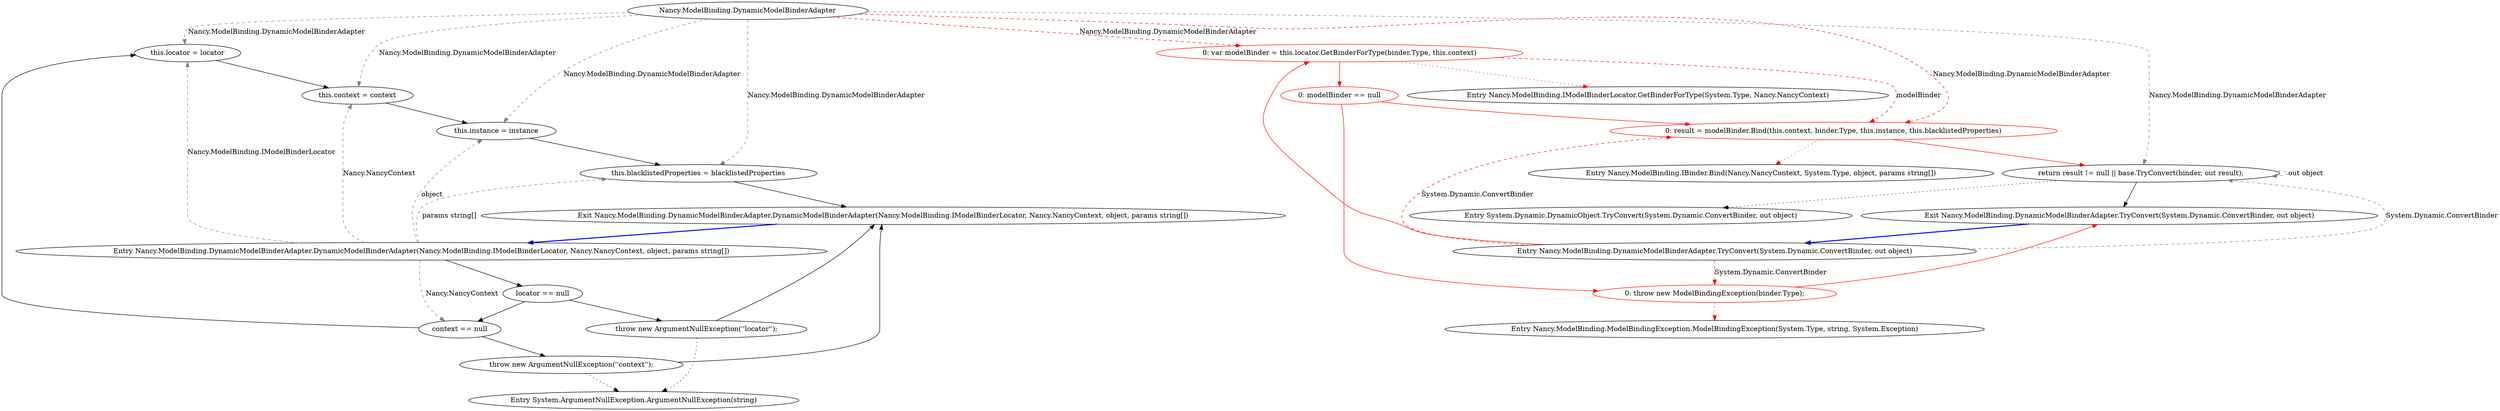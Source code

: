 digraph  {
n22 [label="Nancy.ModelBinding.DynamicModelBinderAdapter", span=""];
n0 [cluster="Nancy.ModelBinding.DynamicModelBinderAdapter.DynamicModelBinderAdapter(Nancy.ModelBinding.IModelBinderLocator, Nancy.NancyContext, object, params string[])", label="Entry Nancy.ModelBinding.DynamicModelBinderAdapter.DynamicModelBinderAdapter(Nancy.ModelBinding.IModelBinderLocator, Nancy.NancyContext, object, params string[])", span="36-36"];
n1 [cluster="Nancy.ModelBinding.DynamicModelBinderAdapter.DynamicModelBinderAdapter(Nancy.ModelBinding.IModelBinderLocator, Nancy.NancyContext, object, params string[])", label="locator == null", span="38-38"];
n3 [cluster="Nancy.ModelBinding.DynamicModelBinderAdapter.DynamicModelBinderAdapter(Nancy.ModelBinding.IModelBinderLocator, Nancy.NancyContext, object, params string[])", label="context == null", span="43-43"];
n5 [cluster="Nancy.ModelBinding.DynamicModelBinderAdapter.DynamicModelBinderAdapter(Nancy.ModelBinding.IModelBinderLocator, Nancy.NancyContext, object, params string[])", label="this.locator = locator", span="48-48"];
n6 [cluster="Nancy.ModelBinding.DynamicModelBinderAdapter.DynamicModelBinderAdapter(Nancy.ModelBinding.IModelBinderLocator, Nancy.NancyContext, object, params string[])", label="this.context = context", span="49-49"];
n7 [cluster="Nancy.ModelBinding.DynamicModelBinderAdapter.DynamicModelBinderAdapter(Nancy.ModelBinding.IModelBinderLocator, Nancy.NancyContext, object, params string[])", label="this.instance = instance", span="50-50"];
n8 [cluster="Nancy.ModelBinding.DynamicModelBinderAdapter.DynamicModelBinderAdapter(Nancy.ModelBinding.IModelBinderLocator, Nancy.NancyContext, object, params string[])", label="this.blacklistedProperties = blacklistedProperties", span="51-51"];
n2 [cluster="Nancy.ModelBinding.DynamicModelBinderAdapter.DynamicModelBinderAdapter(Nancy.ModelBinding.IModelBinderLocator, Nancy.NancyContext, object, params string[])", label="throw new ArgumentNullException(''locator'');", span="40-40"];
n4 [cluster="Nancy.ModelBinding.DynamicModelBinderAdapter.DynamicModelBinderAdapter(Nancy.ModelBinding.IModelBinderLocator, Nancy.NancyContext, object, params string[])", label="throw new ArgumentNullException(''context'');", span="45-45"];
n9 [cluster="Nancy.ModelBinding.DynamicModelBinderAdapter.DynamicModelBinderAdapter(Nancy.ModelBinding.IModelBinderLocator, Nancy.NancyContext, object, params string[])", label="Exit Nancy.ModelBinding.DynamicModelBinderAdapter.DynamicModelBinderAdapter(Nancy.ModelBinding.IModelBinderLocator, Nancy.NancyContext, object, params string[])", span="36-36"];
n10 [cluster="System.ArgumentNullException.ArgumentNullException(string)", label="Entry System.ArgumentNullException.ArgumentNullException(string)", span="0-0"];
n11 [cluster="Nancy.ModelBinding.DynamicModelBinderAdapter.TryConvert(System.Dynamic.ConvertBinder, out object)", label="Entry Nancy.ModelBinding.DynamicModelBinderAdapter.TryConvert(System.Dynamic.ConvertBinder, out object)", span="61-61"];
n12 [cluster="Nancy.ModelBinding.DynamicModelBinderAdapter.TryConvert(System.Dynamic.ConvertBinder, out object)", color=red, community=0, label="0: var modelBinder = this.locator.GetBinderForType(binder.Type, this.context)", span="63-63"];
n14 [cluster="Nancy.ModelBinding.DynamicModelBinderAdapter.TryConvert(System.Dynamic.ConvertBinder, out object)", color=red, community=0, label="0: throw new ModelBindingException(binder.Type);", span="67-67"];
n15 [cluster="Nancy.ModelBinding.DynamicModelBinderAdapter.TryConvert(System.Dynamic.ConvertBinder, out object)", color=red, community=0, label="0: result = modelBinder.Bind(this.context, binder.Type, this.instance, this.blacklistedProperties)", span="70-70"];
n16 [cluster="Nancy.ModelBinding.DynamicModelBinderAdapter.TryConvert(System.Dynamic.ConvertBinder, out object)", label="return result != null || base.TryConvert(binder, out result);", span="72-72"];
n13 [cluster="Nancy.ModelBinding.DynamicModelBinderAdapter.TryConvert(System.Dynamic.ConvertBinder, out object)", color=red, community=0, label="0: modelBinder == null", span="65-65"];
n18 [cluster="Nancy.ModelBinding.IModelBinderLocator.GetBinderForType(System.Type, Nancy.NancyContext)", label="Entry Nancy.ModelBinding.IModelBinderLocator.GetBinderForType(System.Type, Nancy.NancyContext)", span="15-15"];
n20 [cluster="Nancy.ModelBinding.IBinder.Bind(Nancy.NancyContext, System.Type, object, params string[])", label="Entry Nancy.ModelBinding.IBinder.Bind(Nancy.NancyContext, System.Type, object, params string[])", span="17-17"];
n17 [cluster="Nancy.ModelBinding.DynamicModelBinderAdapter.TryConvert(System.Dynamic.ConvertBinder, out object)", label="Exit Nancy.ModelBinding.DynamicModelBinderAdapter.TryConvert(System.Dynamic.ConvertBinder, out object)", span="61-61"];
n21 [cluster="System.Dynamic.DynamicObject.TryConvert(System.Dynamic.ConvertBinder, out object)", label="Entry System.Dynamic.DynamicObject.TryConvert(System.Dynamic.ConvertBinder, out object)", span="0-0"];
n19 [cluster="Nancy.ModelBinding.ModelBindingException.ModelBindingException(System.Type, string, System.Exception)", label="Entry Nancy.ModelBinding.ModelBindingException.ModelBindingException(System.Type, string, System.Exception)", span="46-46"];
n22 -> n5  [color=darkseagreen4, key=1, label="Nancy.ModelBinding.DynamicModelBinderAdapter", style=dashed];
n22 -> n6  [color=darkseagreen4, key=1, label="Nancy.ModelBinding.DynamicModelBinderAdapter", style=dashed];
n22 -> n7  [color=darkseagreen4, key=1, label="Nancy.ModelBinding.DynamicModelBinderAdapter", style=dashed];
n22 -> n8  [color=darkseagreen4, key=1, label="Nancy.ModelBinding.DynamicModelBinderAdapter", style=dashed];
n22 -> n12  [color=red, key=1, label="Nancy.ModelBinding.DynamicModelBinderAdapter", style=dashed];
n22 -> n15  [color=red, key=1, label="Nancy.ModelBinding.DynamicModelBinderAdapter", style=dashed];
n22 -> n16  [color=darkseagreen4, key=1, label="Nancy.ModelBinding.DynamicModelBinderAdapter", style=dashed];
n0 -> n1  [key=0, style=solid];
n0 -> n3  [color=darkseagreen4, key=1, label="Nancy.NancyContext", style=dashed];
n0 -> n5  [color=darkseagreen4, key=1, label="Nancy.ModelBinding.IModelBinderLocator", style=dashed];
n0 -> n6  [color=darkseagreen4, key=1, label="Nancy.NancyContext", style=dashed];
n0 -> n7  [color=darkseagreen4, key=1, label=object, style=dashed];
n0 -> n8  [color=darkseagreen4, key=1, label="params string[]", style=dashed];
n1 -> n2  [key=0, style=solid];
n1 -> n3  [key=0, style=solid];
n3 -> n4  [key=0, style=solid];
n3 -> n5  [key=0, style=solid];
n5 -> n6  [key=0, style=solid];
n6 -> n7  [key=0, style=solid];
n7 -> n8  [key=0, style=solid];
n8 -> n9  [key=0, style=solid];
n2 -> n9  [key=0, style=solid];
n2 -> n10  [key=2, style=dotted];
n4 -> n9  [key=0, style=solid];
n4 -> n10  [key=2, style=dotted];
n9 -> n0  [color=blue, key=0, style=bold];
n11 -> n12  [color=red, key=0, style=solid];
n11 -> n14  [color=red, key=1, label="System.Dynamic.ConvertBinder", style=dashed];
n11 -> n15  [color=red, key=1, label="System.Dynamic.ConvertBinder", style=dashed];
n11 -> n16  [color=darkseagreen4, key=1, label="System.Dynamic.ConvertBinder", style=dashed];
n12 -> n13  [color=red, key=0, style=solid];
n12 -> n18  [color=red, key=2, style=dotted];
n12 -> n15  [color=red, key=1, label=modelBinder, style=dashed];
n14 -> n17  [color=red, key=0, style=solid];
n14 -> n19  [color=red, key=2, style=dotted];
n15 -> n16  [color=red, key=0, style=solid];
n15 -> n20  [color=red, key=2, style=dotted];
n16 -> n17  [key=0, style=solid];
n16 -> n21  [key=2, style=dotted];
n16 -> n16  [color=darkseagreen4, key=1, label="out object", style=dashed];
n13 -> n14  [color=red, key=0, style=solid];
n13 -> n15  [color=red, key=0, style=solid];
n17 -> n11  [color=blue, key=0, style=bold];
}
